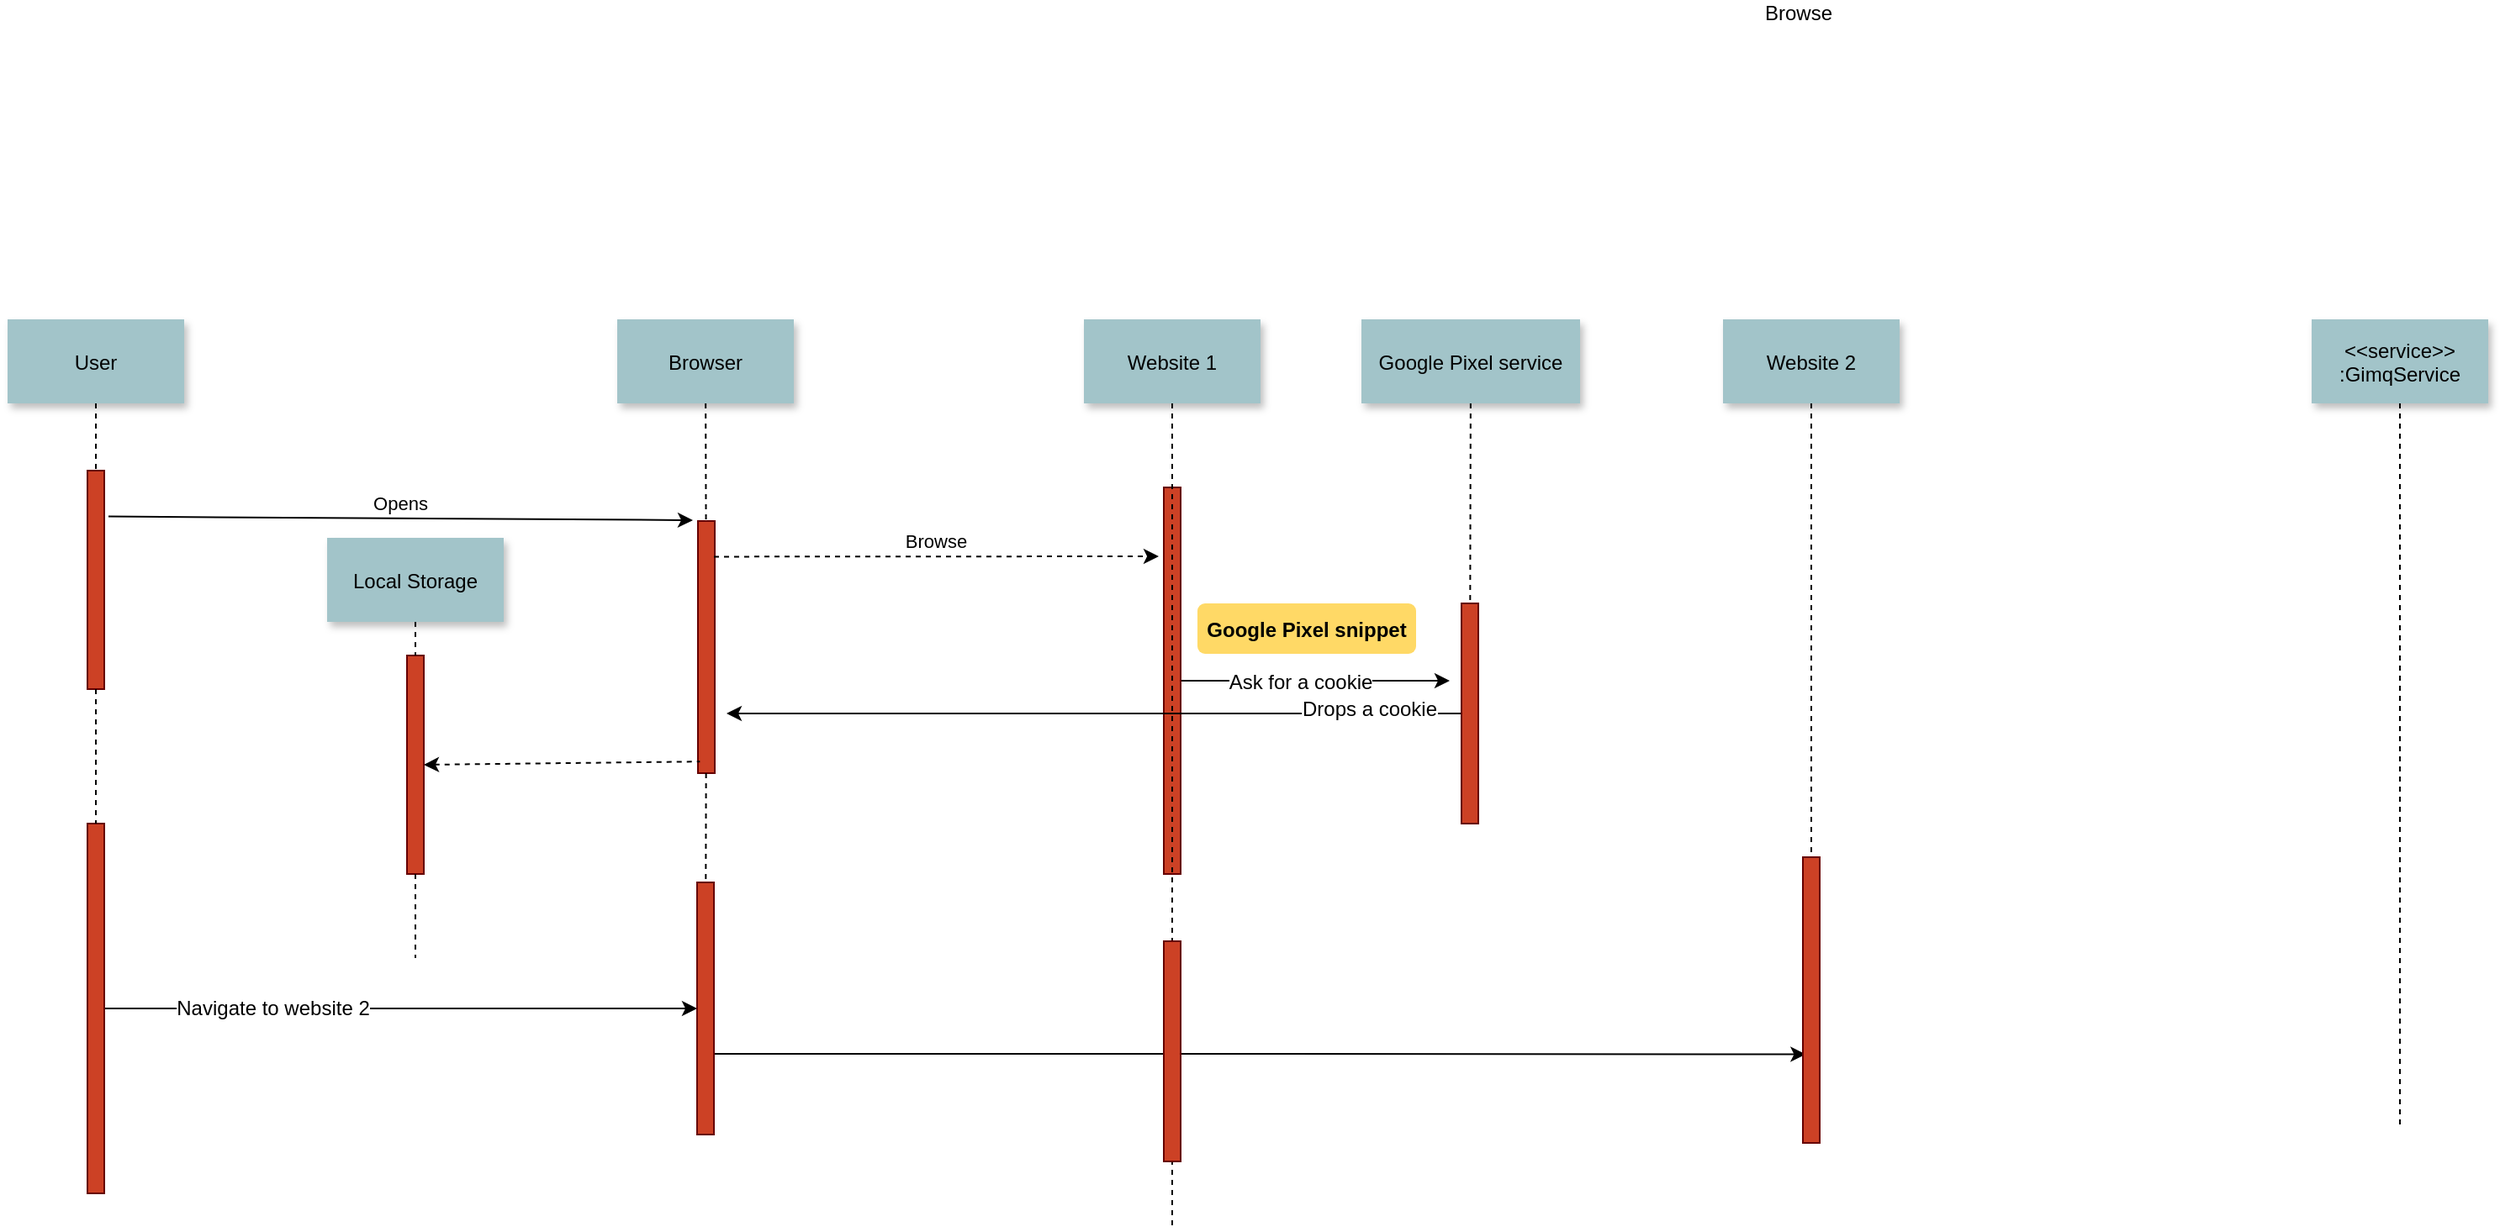 <mxfile version="12.1.9" type="github" pages="1"><diagram name="Page-1" id="9361dd3d-8414-5efd-6122-117bd74ce7a7"><mxGraphModel dx="1950" dy="1052" grid="1" gridSize="10" guides="1" tooltips="1" connect="1" arrows="1" fold="1" page="0" pageScale="1.5" pageWidth="826" pageHeight="1169" background="#ffffff" math="0" shadow="0"><root><mxCell id="0"/><mxCell id="1" parent="0"/><mxCell id="2" value="" style="fillColor=#CC4125;strokeColor=#660000" parent="1" vertex="1"><mxGeometry x="-20" y="150" width="10" height="130" as="geometry"/></mxCell><mxCell id="4" value="User" style="shadow=1;fillColor=#A2C4C9;strokeColor=none" parent="1" vertex="1"><mxGeometry x="-67.5" y="60" width="105" height="50" as="geometry"/></mxCell><mxCell id="6" value="" style="fillColor=#CC4125;strokeColor=#660000" parent="1" vertex="1"><mxGeometry x="343" y="180" width="10" height="150" as="geometry"/></mxCell><mxCell id="7" value="Browser" style="shadow=1;fillColor=#A2C4C9;strokeColor=none" parent="1" vertex="1"><mxGeometry x="295" y="60" width="105" height="50" as="geometry"/></mxCell><mxCell id="8" value="" style="edgeStyle=none;endArrow=none;dashed=1" parent="1" source="7" target="6" edge="1"><mxGeometry x="272.335" y="165" width="100" height="100" as="geometry"><mxPoint x="347.259" y="110" as="sourcePoint"/><mxPoint x="347.576" y="165" as="targetPoint"/></mxGeometry></mxCell><mxCell id="9" value="Opens" style="edgeStyle=none;verticalLabelPosition=top;verticalAlign=bottom;exitX=1.25;exitY=0.21;exitDx=0;exitDy=0;exitPerimeter=0;" parent="1" edge="1" source="2"><mxGeometry x="220" y="92" width="100" height="100" as="geometry"><mxPoint x="210" y="179.5" as="sourcePoint"/><mxPoint x="340" y="179.5" as="targetPoint"/></mxGeometry></mxCell><mxCell id="11" value="" style="edgeStyle=none;verticalLabelPosition=top;verticalAlign=bottom;endArrow=none;startArrow=classic;dashed=1;entryX=0.117;entryY=0.954;entryDx=0;entryDy=0;entryPerimeter=0;exitX=1;exitY=0.5;exitDx=0;exitDy=0;" parent="1" edge="1" target="6" source="5X_q3c67HsRAWSv5Rtwp-100"><mxGeometry x="220" y="172.259" width="100" height="100" as="geometry"><mxPoint x="200" y="260" as="sourcePoint"/><mxPoint x="340" y="259.759" as="targetPoint"/></mxGeometry></mxCell><mxCell id="13" value="Browse" style="edgeStyle=none;verticalLabelPosition=top;verticalAlign=bottom;dashed=1;" parent="1" edge="1"><mxGeometry x="385.455" y="113.916" width="100" height="100" as="geometry"><mxPoint x="352.5" y="201.206" as="sourcePoint"/><mxPoint x="617" y="201" as="targetPoint"/></mxGeometry></mxCell><mxCell id="22" value="Website 1" style="shadow=1;fillColor=#A2C4C9;strokeColor=none" parent="1" vertex="1"><mxGeometry x="572.5" y="60" width="105" height="50" as="geometry"/></mxCell><mxCell id="23" value="" style="edgeStyle=none;endArrow=none;dashed=1" parent="1" source="5X_q3c67HsRAWSv5Rtwp-89" edge="1"><mxGeometry x="564.488" y="175.0" width="100" height="100" as="geometry"><mxPoint x="624.653" y="110" as="sourcePoint"/><mxPoint x="625" y="269.394" as="targetPoint"/></mxGeometry></mxCell><mxCell id="24" value="Google Pixel service" style="shadow=1;fillColor=#A2C4C9;strokeColor=none" parent="1" vertex="1"><mxGeometry x="737.5" y="60" width="130" height="50" as="geometry"/></mxCell><mxCell id="25" value="" style="edgeStyle=none;endArrow=none;dashed=1" parent="1" source="5X_q3c67HsRAWSv5Rtwp-95" edge="1"><mxGeometry x="727.335" y="165" width="100" height="100" as="geometry"><mxPoint x="802.259" y="110" as="sourcePoint"/><mxPoint x="802.3" y="289.394" as="targetPoint"/></mxGeometry></mxCell><mxCell id="30" value="Website 2" style="shadow=1;fillColor=#A2C4C9;strokeColor=none" parent="1" vertex="1"><mxGeometry x="952.5" y="60" width="105" height="50" as="geometry"/></mxCell><mxCell id="33" value="" style="edgeStyle=elbowEdgeStyle;elbow=horizontal;endArrow=none;dashed=1" parent="1" source="4" target="2" edge="1"><mxGeometry x="10.0" y="310" width="100" height="100" as="geometry"><mxPoint x="10.0" y="410" as="sourcePoint"/><mxPoint x="110" y="310" as="targetPoint"/></mxGeometry></mxCell><mxCell id="5X_q3c67HsRAWSv5Rtwp-115" style="edgeStyle=orthogonalEdgeStyle;rounded=0;orthogonalLoop=1;jettySize=auto;html=1;entryX=0;entryY=0.5;entryDx=0;entryDy=0;" edge="1" parent="1" source="42" target="5X_q3c67HsRAWSv5Rtwp-114"><mxGeometry relative="1" as="geometry"/></mxCell><mxCell id="5X_q3c67HsRAWSv5Rtwp-116" value="Navigate to website 2" style="text;html=1;resizable=0;points=[];align=center;verticalAlign=middle;labelBackgroundColor=#ffffff;" vertex="1" connectable="0" parent="5X_q3c67HsRAWSv5Rtwp-115"><mxGeometry x="0.002" y="-118" relative="1" as="geometry"><mxPoint x="-76.5" y="-118" as="offset"/></mxGeometry></mxCell><mxCell id="42" value="" style="fillColor=#CC4125;strokeColor=#660000" parent="1" vertex="1"><mxGeometry x="-20" y="360" width="10" height="220" as="geometry"/></mxCell><mxCell id="44" value="" style="edgeStyle=none;dashed=1;endArrow=none" parent="1" source="2" target="42" edge="1"><mxGeometry x="-170" y="300" width="100" height="100" as="geometry"><mxPoint x="-170" y="400" as="sourcePoint"/><mxPoint x="-70" y="300" as="targetPoint"/></mxGeometry></mxCell><mxCell id="50" value="" style="edgeStyle=none;endArrow=none;dashed=1" parent="1" source="5X_q3c67HsRAWSv5Rtwp-119" edge="1"><mxGeometry x="956.571" y="205" width="100" height="100" as="geometry"><mxPoint x="1031.736" y="150" as="sourcePoint"/><mxPoint x="1005.0" y="468.333" as="targetPoint"/></mxGeometry></mxCell><mxCell id="52" value="" style="edgeStyle=none;endArrow=none;dashed=1" parent="1" source="6" edge="1"><mxGeometry x="376.571" y="339.697" width="100" height="100" as="geometry"><mxPoint x="451.736" y="284.697" as="sourcePoint"/><mxPoint x="347.5" y="464.167" as="targetPoint"/></mxGeometry></mxCell><mxCell id="64" value="&lt;&lt;service&gt;&gt;&#10;:GimqService" style="shadow=1;fillColor=#A2C4C9;strokeColor=none" parent="1" vertex="1"><mxGeometry x="1302.5" y="60" width="105" height="50" as="geometry"/></mxCell><mxCell id="65" value="" style="edgeStyle=none;endArrow=none;dashed=1" parent="1" source="64" edge="1"><mxGeometry x="1174.071" y="210" width="100" height="100" as="geometry"><mxPoint x="1222.5" y="115" as="sourcePoint"/><mxPoint x="1355.0" y="540.0" as="targetPoint"/></mxGeometry></mxCell><mxCell id="5X_q3c67HsRAWSv5Rtwp-112" style="edgeStyle=orthogonalEdgeStyle;rounded=0;orthogonalLoop=1;jettySize=auto;html=1;" edge="1" parent="1" source="5X_q3c67HsRAWSv5Rtwp-89"><mxGeometry relative="1" as="geometry"><mxPoint x="790" y="275" as="targetPoint"/></mxGeometry></mxCell><mxCell id="5X_q3c67HsRAWSv5Rtwp-113" value="Ask for a cookie" style="text;html=1;resizable=0;points=[];align=center;verticalAlign=middle;labelBackgroundColor=#ffffff;" vertex="1" connectable="0" parent="5X_q3c67HsRAWSv5Rtwp-112"><mxGeometry x="-0.115" y="-1" relative="1" as="geometry"><mxPoint as="offset"/></mxGeometry></mxCell><mxCell id="5X_q3c67HsRAWSv5Rtwp-89" value="" style="fillColor=#CC4125;strokeColor=#660000" vertex="1" parent="1"><mxGeometry x="620" y="160" width="10" height="230" as="geometry"/></mxCell><mxCell id="5X_q3c67HsRAWSv5Rtwp-91" value="" style="edgeStyle=none;endArrow=none;dashed=1" edge="1" parent="1" source="22"><mxGeometry x="564.488" y="175.0" width="100" height="100" as="geometry"><mxPoint x="625" y="110" as="sourcePoint"/><mxPoint x="625" y="600" as="targetPoint"/></mxGeometry></mxCell><mxCell id="5X_q3c67HsRAWSv5Rtwp-92" value="Google Pixel snippet" style="rounded=1;fontStyle=1;fillColor=#FFD966;strokeColor=none" vertex="1" parent="1"><mxGeometry x="640" y="229" width="130" height="30" as="geometry"/></mxCell><mxCell id="5X_q3c67HsRAWSv5Rtwp-109" style="edgeStyle=orthogonalEdgeStyle;rounded=0;orthogonalLoop=1;jettySize=auto;html=1;" edge="1" parent="1" source="5X_q3c67HsRAWSv5Rtwp-95"><mxGeometry relative="1" as="geometry"><mxPoint x="360" y="294.5" as="targetPoint"/></mxGeometry></mxCell><mxCell id="5X_q3c67HsRAWSv5Rtwp-111" value="Drops a cookie" style="text;html=1;resizable=0;points=[];align=center;verticalAlign=middle;labelBackgroundColor=#ffffff;" vertex="1" connectable="0" parent="5X_q3c67HsRAWSv5Rtwp-109"><mxGeometry x="-0.747" y="-3" relative="1" as="geometry"><mxPoint as="offset"/></mxGeometry></mxCell><mxCell id="5X_q3c67HsRAWSv5Rtwp-95" value="" style="fillColor=#CC4125;strokeColor=#660000" vertex="1" parent="1"><mxGeometry x="797" y="229" width="10" height="131" as="geometry"/></mxCell><mxCell id="5X_q3c67HsRAWSv5Rtwp-96" value="" style="edgeStyle=none;endArrow=none;dashed=1" edge="1" parent="1" source="24" target="5X_q3c67HsRAWSv5Rtwp-95"><mxGeometry x="727.335" y="165" width="100" height="100" as="geometry"><mxPoint x="802.5" y="110" as="sourcePoint"/><mxPoint x="802.5" y="289.394" as="targetPoint"/></mxGeometry></mxCell><mxCell id="5X_q3c67HsRAWSv5Rtwp-100" value="" style="fillColor=#CC4125;strokeColor=#660000" vertex="1" parent="1"><mxGeometry x="170" y="260" width="10" height="130" as="geometry"/></mxCell><mxCell id="5X_q3c67HsRAWSv5Rtwp-102" value="Local Storage" style="shadow=1;fillColor=#A2C4C9;strokeColor=none" vertex="1" parent="1"><mxGeometry x="122.5" y="190" width="105" height="50" as="geometry"/></mxCell><mxCell id="5X_q3c67HsRAWSv5Rtwp-104" value="" style="edgeStyle=elbowEdgeStyle;elbow=horizontal;endArrow=none;dashed=1" edge="1" parent="1" source="5X_q3c67HsRAWSv5Rtwp-102" target="5X_q3c67HsRAWSv5Rtwp-100"><mxGeometry x="200.0" y="440" width="100" height="100" as="geometry"><mxPoint x="200.0" y="540" as="sourcePoint"/><mxPoint x="300" y="440" as="targetPoint"/></mxGeometry></mxCell><mxCell id="5X_q3c67HsRAWSv5Rtwp-105" value="" style="edgeStyle=none;dashed=1;endArrow=none" edge="1" parent="1" source="5X_q3c67HsRAWSv5Rtwp-100"><mxGeometry x="20" y="430" width="100" height="100" as="geometry"><mxPoint x="20" y="530" as="sourcePoint"/><mxPoint x="175" y="440" as="targetPoint"/></mxGeometry></mxCell><mxCell id="5X_q3c67HsRAWSv5Rtwp-118" style="edgeStyle=orthogonalEdgeStyle;rounded=0;orthogonalLoop=1;jettySize=auto;html=1;entryX=0.167;entryY=0.69;entryDx=0;entryDy=0;entryPerimeter=0;" edge="1" parent="1" source="5X_q3c67HsRAWSv5Rtwp-114" target="5X_q3c67HsRAWSv5Rtwp-119"><mxGeometry relative="1" as="geometry"><mxPoint x="1000" y="470" as="targetPoint"/><Array as="points"><mxPoint x="660" y="497"/><mxPoint x="660" y="497"/></Array></mxGeometry></mxCell><mxCell id="5X_q3c67HsRAWSv5Rtwp-121" value="Browse" style="text;html=1;resizable=0;points=[];align=center;verticalAlign=middle;labelBackgroundColor=#ffffff;" vertex="1" connectable="0" parent="5X_q3c67HsRAWSv5Rtwp-118"><mxGeometry x="0.945" y="622" relative="1" as="geometry"><mxPoint x="12" y="2" as="offset"/></mxGeometry></mxCell><mxCell id="5X_q3c67HsRAWSv5Rtwp-114" value="" style="fillColor=#CC4125;strokeColor=#660000" vertex="1" parent="1"><mxGeometry x="342.5" y="395" width="10" height="150" as="geometry"/></mxCell><mxCell id="5X_q3c67HsRAWSv5Rtwp-117" value="" style="fillColor=#CC4125;strokeColor=#660000" vertex="1" parent="1"><mxGeometry x="620" y="430" width="10" height="131" as="geometry"/></mxCell><mxCell id="5X_q3c67HsRAWSv5Rtwp-119" value="" style="fillColor=#CC4125;strokeColor=#660000" vertex="1" parent="1"><mxGeometry x="1000" y="380" width="10" height="170" as="geometry"/></mxCell><mxCell id="5X_q3c67HsRAWSv5Rtwp-120" value="" style="edgeStyle=none;endArrow=none;dashed=1" edge="1" parent="1" source="30" target="5X_q3c67HsRAWSv5Rtwp-119"><mxGeometry x="956.571" y="205" width="100" height="100" as="geometry"><mxPoint x="1005" y="110.0" as="sourcePoint"/><mxPoint x="1005.0" y="468.333" as="targetPoint"/></mxGeometry></mxCell></root></mxGraphModel></diagram></mxfile>